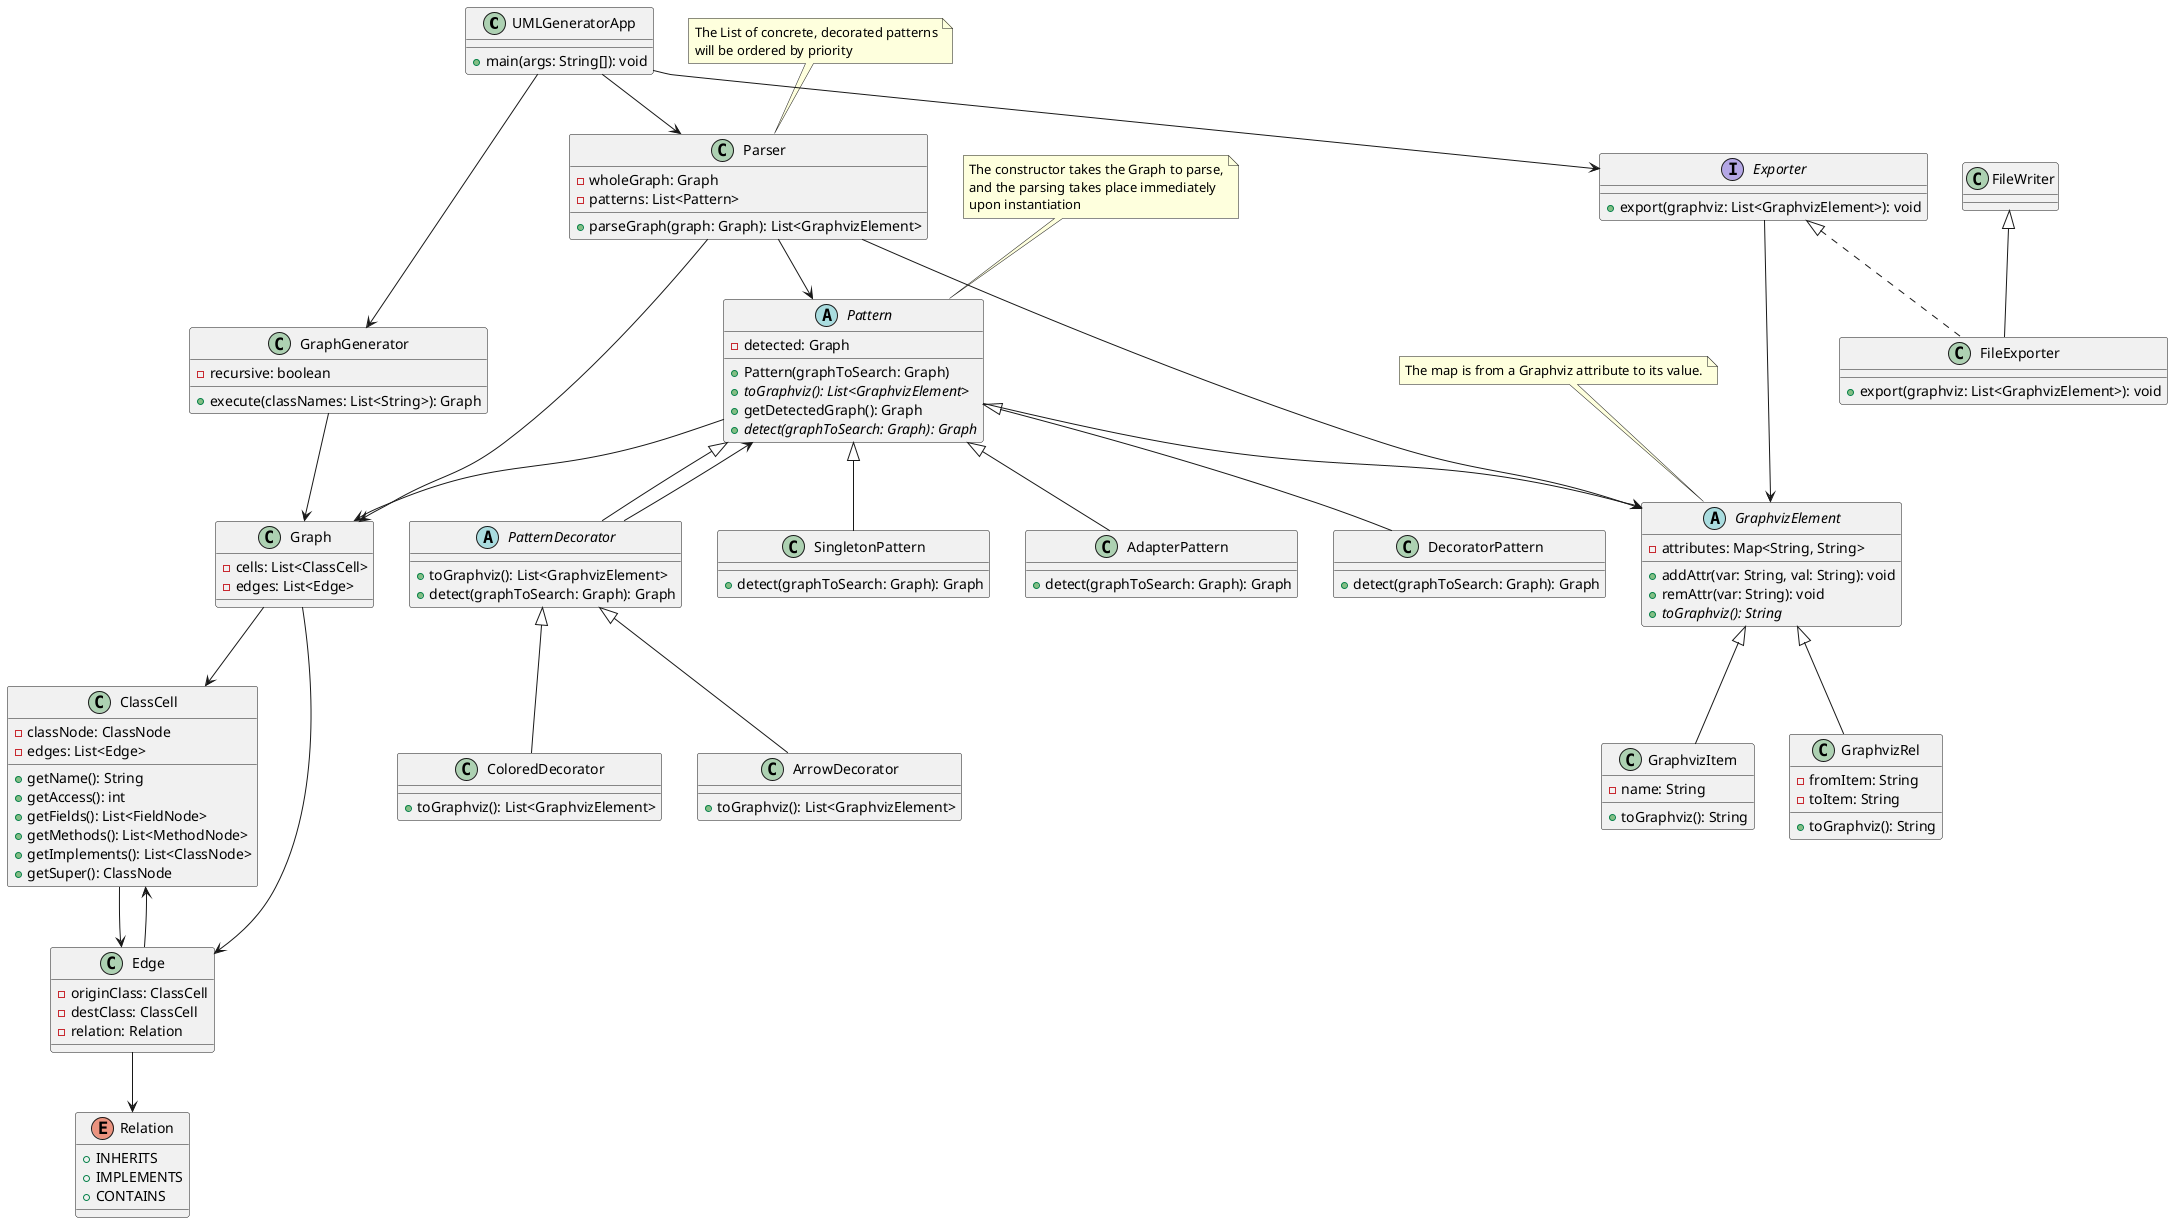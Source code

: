 @startuml
class UMLGeneratorApp {
+ main(args: String[]): void
}

class GraphGenerator {
- recursive: boolean
+ execute(classNames: List<String>): Graph
}

class ClassCell {
- classNode: ClassNode
- edges: List<Edge>

+ getName(): String
+ getAccess(): int
+ getFields(): List<FieldNode>
+ getMethods(): List<MethodNode>
+ getImplements(): List<ClassNode>
+ getSuper(): ClassNode
}

class Edge {
- originClass: ClassCell
- destClass: ClassCell
- relation: Relation
}

class Parser {
- wholeGraph: Graph
- patterns: List<Pattern>
+ parseGraph(graph: Graph): List<GraphvizElement>
}
note top of Parser
  The List of concrete, decorated patterns
  will be ordered by priority
end note

class Graph {
- cells: List<ClassCell>
- edges: List<Edge>
}

abstract class Pattern {
- detected: Graph
+ Pattern(graphToSearch: Graph)
+ {abstract} toGraphviz(): List<GraphvizElement>
+ getDetectedGraph(): Graph
+ {abstract} detect(graphToSearch: Graph): Graph
}
note top of Pattern
  The constructor takes the Graph to parse,
  and the parsing takes place immediately
  upon instantiation
end note

abstract class PatternDecorator extends Pattern {
+ toGraphviz(): List<GraphvizElement>
+ detect(graphToSearch: Graph): Graph
}

class ColoredDecorator extends PatternDecorator {
+ toGraphviz(): List<GraphvizElement>
}

class ArrowDecorator extends PatternDecorator {
+ toGraphviz(): List<GraphvizElement>
}

class SingletonPattern extends Pattern {
+ detect(graphToSearch: Graph): Graph
}

class AdapterPattern extends Pattern {
+ detect(graphToSearch: Graph): Graph
}

class DecoratorPattern extends Pattern {
+ detect(graphToSearch: Graph): Graph
}

enum Relation {
+ INHERITS
+ IMPLEMENTS
+ CONTAINS
}

abstract class GraphvizElement {
- attributes: Map<String, String>
+ addAttr(var: String, val: String): void
+ remAttr(var: String): void
+ {abstract} toGraphviz(): String
}
note top of GraphvizElement
  The map is from a Graphviz attribute to its value.
end note

class GraphvizItem extends GraphvizElement {
- name: String
+ toGraphviz(): String
}

class GraphvizRel extends GraphvizElement {
- fromItem: String
- toItem: String
+ toGraphviz(): String
}

interface Exporter {
+ export(graphviz: List<GraphvizElement>): void
}

class FileExporter extends FileWriter implements Exporter {
+ export(graphviz: List<GraphvizElement>): void
}

UMLGeneratorApp --> GraphGenerator
UMLGeneratorApp --> Parser
UMLGeneratorApp --> Exporter
GraphGenerator --> Graph
ClassCell --> Edge
Edge --> ClassCell
Edge --> Relation
Parser --> Pattern
Pattern --> Graph
PatternDecorator --> Pattern
Pattern --> GraphvizElement
Graph --> ClassCell
Graph --> Edge
Parser --> Graph
Parser --> GraphvizElement
Exporter --> GraphvizElement
@enduml
